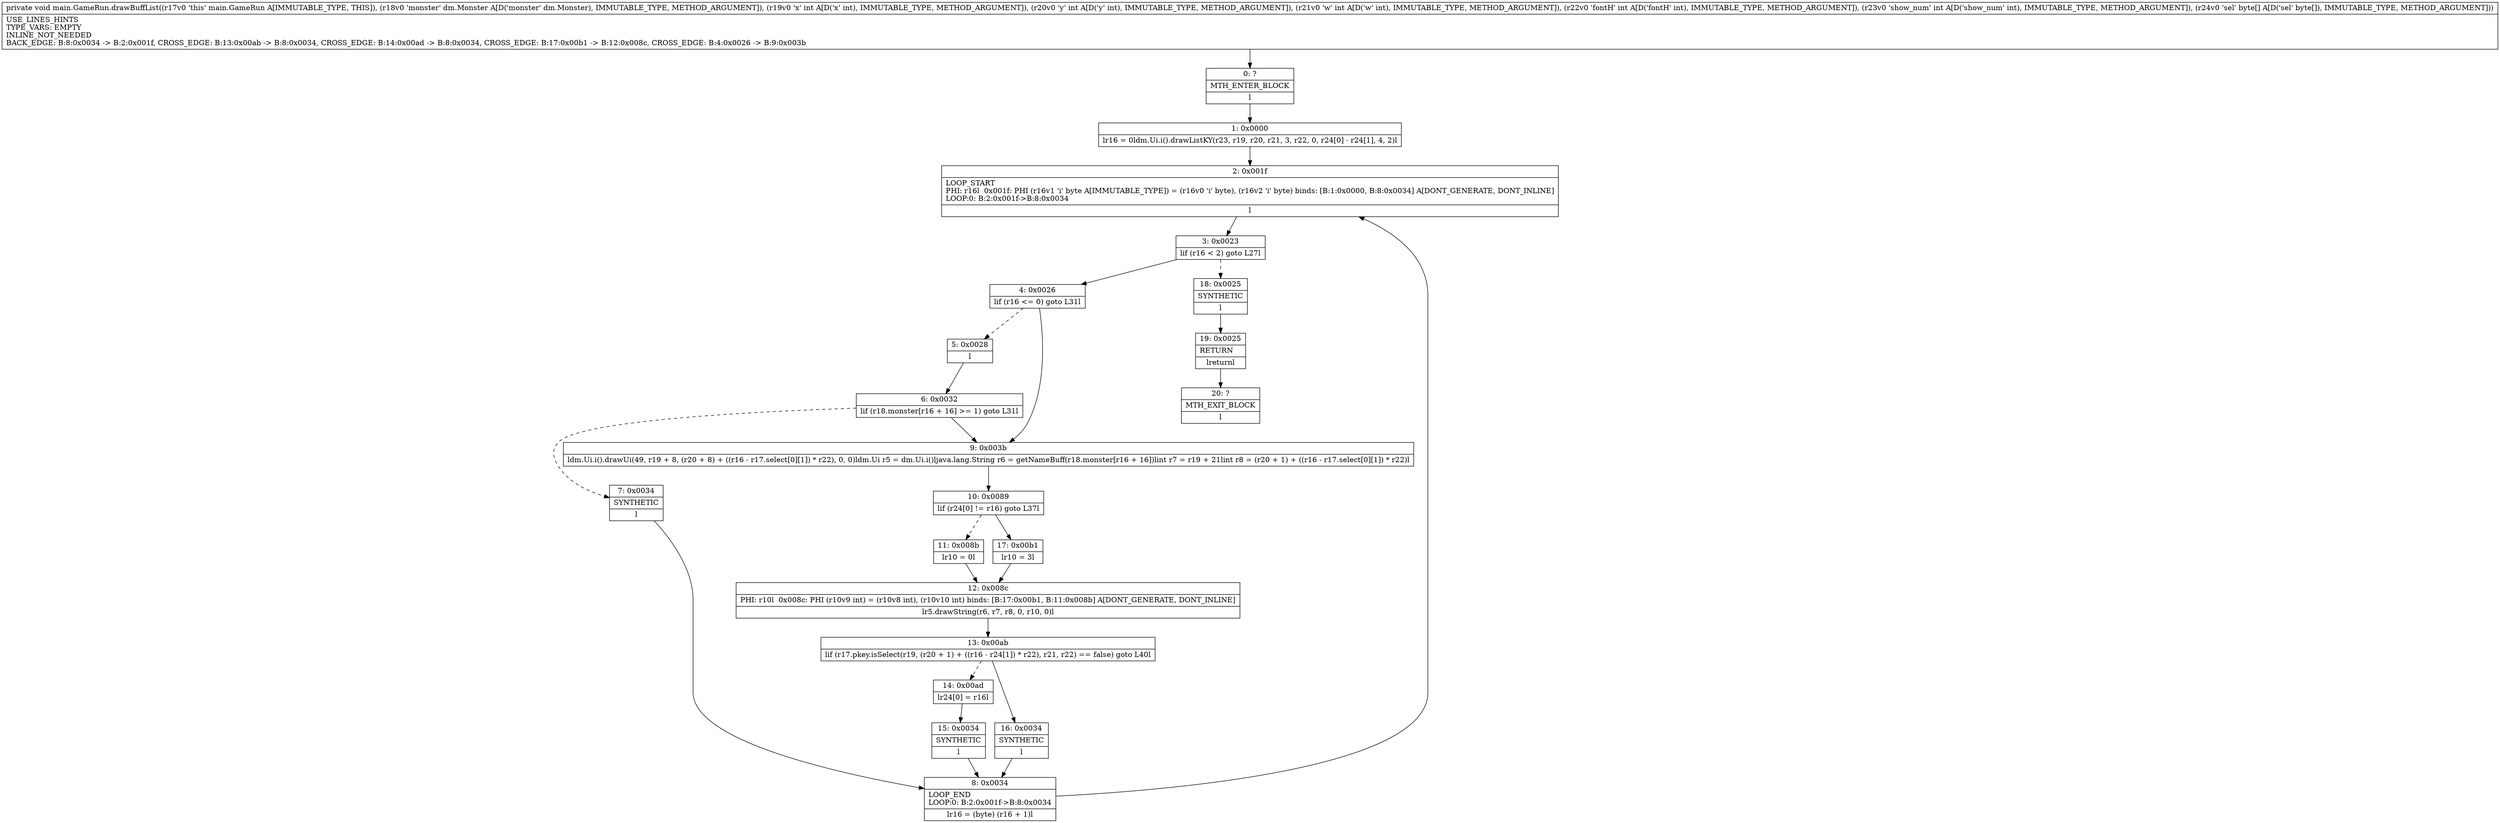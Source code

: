 digraph "CFG formain.GameRun.drawBuffList(Ldm\/Monster;IIIII[B)V" {
Node_0 [shape=record,label="{0\:\ ?|MTH_ENTER_BLOCK\l|l}"];
Node_1 [shape=record,label="{1\:\ 0x0000|lr16 = 0ldm.Ui.i().drawListKY(r23, r19, r20, r21, 3, r22, 0, r24[0] \- r24[1], 4, 2)l}"];
Node_2 [shape=record,label="{2\:\ 0x001f|LOOP_START\lPHI: r16l  0x001f: PHI (r16v1 'i' byte A[IMMUTABLE_TYPE]) = (r16v0 'i' byte), (r16v2 'i' byte) binds: [B:1:0x0000, B:8:0x0034] A[DONT_GENERATE, DONT_INLINE]\lLOOP:0: B:2:0x001f\-\>B:8:0x0034\l|l}"];
Node_3 [shape=record,label="{3\:\ 0x0023|lif (r16 \< 2) goto L27l}"];
Node_4 [shape=record,label="{4\:\ 0x0026|lif (r16 \<= 0) goto L31l}"];
Node_5 [shape=record,label="{5\:\ 0x0028|l}"];
Node_6 [shape=record,label="{6\:\ 0x0032|lif (r18.monster[r16 + 16] \>= 1) goto L31l}"];
Node_7 [shape=record,label="{7\:\ 0x0034|SYNTHETIC\l|l}"];
Node_8 [shape=record,label="{8\:\ 0x0034|LOOP_END\lLOOP:0: B:2:0x001f\-\>B:8:0x0034\l|lr16 = (byte) (r16 + 1)l}"];
Node_9 [shape=record,label="{9\:\ 0x003b|ldm.Ui.i().drawUi(49, r19 + 8, (r20 + 8) + ((r16 \- r17.select[0][1]) * r22), 0, 0)ldm.Ui r5 = dm.Ui.i()ljava.lang.String r6 = getNameBuff(r18.monster[r16 + 16])lint r7 = r19 + 21lint r8 = (r20 + 1) + ((r16 \- r17.select[0][1]) * r22)l}"];
Node_10 [shape=record,label="{10\:\ 0x0089|lif (r24[0] != r16) goto L37l}"];
Node_11 [shape=record,label="{11\:\ 0x008b|lr10 = 0l}"];
Node_12 [shape=record,label="{12\:\ 0x008c|PHI: r10l  0x008c: PHI (r10v9 int) = (r10v8 int), (r10v10 int) binds: [B:17:0x00b1, B:11:0x008b] A[DONT_GENERATE, DONT_INLINE]\l|lr5.drawString(r6, r7, r8, 0, r10, 0)l}"];
Node_13 [shape=record,label="{13\:\ 0x00ab|lif (r17.pkey.isSelect(r19, (r20 + 1) + ((r16 \- r24[1]) * r22), r21, r22) == false) goto L40l}"];
Node_14 [shape=record,label="{14\:\ 0x00ad|lr24[0] = r16l}"];
Node_15 [shape=record,label="{15\:\ 0x0034|SYNTHETIC\l|l}"];
Node_16 [shape=record,label="{16\:\ 0x0034|SYNTHETIC\l|l}"];
Node_17 [shape=record,label="{17\:\ 0x00b1|lr10 = 3l}"];
Node_18 [shape=record,label="{18\:\ 0x0025|SYNTHETIC\l|l}"];
Node_19 [shape=record,label="{19\:\ 0x0025|RETURN\l|lreturnl}"];
Node_20 [shape=record,label="{20\:\ ?|MTH_EXIT_BLOCK\l|l}"];
MethodNode[shape=record,label="{private void main.GameRun.drawBuffList((r17v0 'this' main.GameRun A[IMMUTABLE_TYPE, THIS]), (r18v0 'monster' dm.Monster A[D('monster' dm.Monster), IMMUTABLE_TYPE, METHOD_ARGUMENT]), (r19v0 'x' int A[D('x' int), IMMUTABLE_TYPE, METHOD_ARGUMENT]), (r20v0 'y' int A[D('y' int), IMMUTABLE_TYPE, METHOD_ARGUMENT]), (r21v0 'w' int A[D('w' int), IMMUTABLE_TYPE, METHOD_ARGUMENT]), (r22v0 'fontH' int A[D('fontH' int), IMMUTABLE_TYPE, METHOD_ARGUMENT]), (r23v0 'show_num' int A[D('show_num' int), IMMUTABLE_TYPE, METHOD_ARGUMENT]), (r24v0 'sel' byte[] A[D('sel' byte[]), IMMUTABLE_TYPE, METHOD_ARGUMENT]))  | USE_LINES_HINTS\lTYPE_VARS: EMPTY\lINLINE_NOT_NEEDED\lBACK_EDGE: B:8:0x0034 \-\> B:2:0x001f, CROSS_EDGE: B:13:0x00ab \-\> B:8:0x0034, CROSS_EDGE: B:14:0x00ad \-\> B:8:0x0034, CROSS_EDGE: B:17:0x00b1 \-\> B:12:0x008c, CROSS_EDGE: B:4:0x0026 \-\> B:9:0x003b\l}"];
MethodNode -> Node_0;
Node_0 -> Node_1;
Node_1 -> Node_2;
Node_2 -> Node_3;
Node_3 -> Node_4;
Node_3 -> Node_18[style=dashed];
Node_4 -> Node_5[style=dashed];
Node_4 -> Node_9;
Node_5 -> Node_6;
Node_6 -> Node_9;
Node_6 -> Node_7[style=dashed];
Node_7 -> Node_8;
Node_8 -> Node_2;
Node_9 -> Node_10;
Node_10 -> Node_11[style=dashed];
Node_10 -> Node_17;
Node_11 -> Node_12;
Node_12 -> Node_13;
Node_13 -> Node_14[style=dashed];
Node_13 -> Node_16;
Node_14 -> Node_15;
Node_15 -> Node_8;
Node_16 -> Node_8;
Node_17 -> Node_12;
Node_18 -> Node_19;
Node_19 -> Node_20;
}

